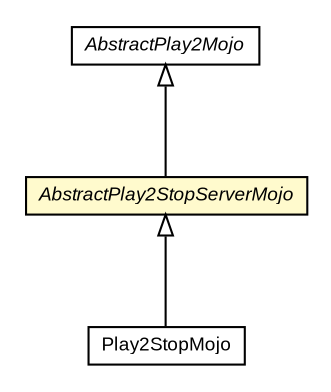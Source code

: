 #!/usr/local/bin/dot
#
# Class diagram 
# Generated by UMLGraph version R5_6-24-gf6e263 (http://www.umlgraph.org/)
#

digraph G {
	edge [fontname="arial",fontsize=10,labelfontname="arial",labelfontsize=10];
	node [fontname="arial",fontsize=10,shape=plaintext];
	nodesep=0.25;
	ranksep=0.5;
	// com.google.code.play2.plugin.Play2StopMojo
	c543 [label=<<table title="com.google.code.play2.plugin.Play2StopMojo" border="0" cellborder="1" cellspacing="0" cellpadding="2" port="p" href="./Play2StopMojo.html">
		<tr><td><table border="0" cellspacing="0" cellpadding="1">
<tr><td align="center" balign="center"> Play2StopMojo </td></tr>
		</table></td></tr>
		</table>>, URL="./Play2StopMojo.html", fontname="arial", fontcolor="black", fontsize=9.0];
	// com.google.code.play2.plugin.AbstractPlay2StopServerMojo
	c558 [label=<<table title="com.google.code.play2.plugin.AbstractPlay2StopServerMojo" border="0" cellborder="1" cellspacing="0" cellpadding="2" port="p" bgcolor="lemonChiffon" href="./AbstractPlay2StopServerMojo.html">
		<tr><td><table border="0" cellspacing="0" cellpadding="1">
<tr><td align="center" balign="center"><font face="arial italic"> AbstractPlay2StopServerMojo </font></td></tr>
		</table></td></tr>
		</table>>, URL="./AbstractPlay2StopServerMojo.html", fontname="arial", fontcolor="black", fontsize=9.0];
	// com.google.code.play2.plugin.AbstractPlay2Mojo
	c562 [label=<<table title="com.google.code.play2.plugin.AbstractPlay2Mojo" border="0" cellborder="1" cellspacing="0" cellpadding="2" port="p" href="./AbstractPlay2Mojo.html">
		<tr><td><table border="0" cellspacing="0" cellpadding="1">
<tr><td align="center" balign="center"><font face="arial italic"> AbstractPlay2Mojo </font></td></tr>
		</table></td></tr>
		</table>>, URL="./AbstractPlay2Mojo.html", fontname="arial", fontcolor="black", fontsize=9.0];
	//com.google.code.play2.plugin.Play2StopMojo extends com.google.code.play2.plugin.AbstractPlay2StopServerMojo
	c558:p -> c543:p [dir=back,arrowtail=empty];
	//com.google.code.play2.plugin.AbstractPlay2StopServerMojo extends com.google.code.play2.plugin.AbstractPlay2Mojo
	c562:p -> c558:p [dir=back,arrowtail=empty];
}

